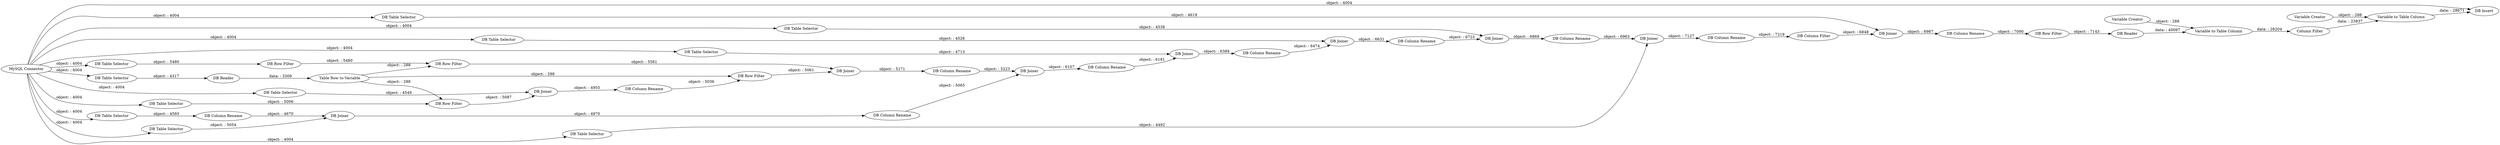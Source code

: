 digraph {
	"2029299944838220233_65" [label="DB Column Rename"]
	"2029299944838220233_137" [label="DB Row Filter"]
	"2029299944838220233_86" [label="DB Joiner"]
	"2029299944838220233_139" [label="DB Row Filter"]
	"2029299944838220233_142" [label="Variable Creator"]
	"2029299944838220233_32" [label="DB Table Selector"]
	"2029299944838220233_31" [label="DB Joiner"]
	"2029299944838220233_70" [label="DB Joiner"]
	"2029299944838220233_82" [label="DB Table Selector"]
	"2029299944838220233_77" [label="DB Column Rename"]
	"2029299944838220233_73" [label="DB Column Rename"]
	"2029299944838220233_134" [label="DB Reader"]
	"2029299944838220233_35" [label="DB Table Selector"]
	"2029299944838220233_66" [label="DB Column Rename"]
	"2029299944838220233_87" [label="DB Column Rename"]
	"2029299944838220233_78" [label="DB Column Filter"]
	"2029299944838220233_81" [label="DB Insert"]
	"2029299944838220233_63" [label="DB Joiner"]
	"2029299944838220233_79" [label="DB Column Rename"]
	"2029299944838220233_89" [label="Variable Creator"]
	"2029299944838220233_90" [label="Variable to Table Column"]
	"2029299944838220233_71" [label="MySQL Connector"]
	"2029299944838220233_69" [label="DB Joiner"]
	"2029299944838220233_45" [label="DB Table Selector"]
	"2029299944838220233_75" [label="DB Column Rename"]
	"2029299944838220233_67" [label="DB Column Rename"]
	"2029299944838220233_62" [label="DB Table Selector"]
	"2029299944838220233_144" [label="Column Filter"]
	"2029299944838220233_133" [label="Table Row to Variable"]
	"2029299944838220233_61" [label="DB Joiner"]
	"2029299944838220233_138" [label="DB Row Filter"]
	"2029299944838220233_74" [label="DB Column Rename"]
	"2029299944838220233_88" [label="DB Row Filter"]
	"2029299944838220233_33" [label="DB Table Selector"]
	"2029299944838220233_36" [label="DB Table Selector"]
	"2029299944838220233_64" [label="DB Joiner"]
	"2029299944838220233_131" [label="DB Table Selector"]
	"2029299944838220233_143" [label="Variable to Table Column"]
	"2029299944838220233_42" [label="DB Table Selector"]
	"2029299944838220233_76" [label="DB Joiner"]
	"2029299944838220233_59" [label="DB Row Filter"]
	"2029299944838220233_68" [label="DB Column Rename"]
	"2029299944838220233_85" [label="DB Table Selector"]
	"2029299944838220233_80" [label="DB Reader"]
	"2029299944838220233_83" [label="DB Joiner"]
	"2029299944838220233_37" [label="DB Table Selector"]
	"2029299944838220233_71" -> "2029299944838220233_82" [label="object: : 4004"]
	"2029299944838220233_71" -> "2029299944838220233_42" [label="object: : 4004"]
	"2029299944838220233_71" -> "2029299944838220233_37" [label="object: : 4004"]
	"2029299944838220233_83" -> "2029299944838220233_79" [label="object: : 6987"]
	"2029299944838220233_69" -> "2029299944838220233_73" [label="object: : 6631"]
	"2029299944838220233_71" -> "2029299944838220233_36" [label="object: : 4004"]
	"2029299944838220233_86" -> "2029299944838220233_87" [label="object: : 4955"]
	"2029299944838220233_32" -> "2029299944838220233_59" [label="object: : 5480"]
	"2029299944838220233_131" -> "2029299944838220233_134" [label="object: : 4317"]
	"2029299944838220233_133" -> "2029299944838220233_137" [label="object: : 288"]
	"2029299944838220233_138" -> "2029299944838220233_31" [label="object: : 5061"]
	"2029299944838220233_71" -> "2029299944838220233_81" [label="object: : 4004"]
	"2029299944838220233_66" -> "2029299944838220233_61" [label="object: : 5065"]
	"2029299944838220233_82" -> "2029299944838220233_83" [label="object: : 4619"]
	"2029299944838220233_36" -> "2029299944838220233_64" [label="object: : 4713"]
	"2029299944838220233_71" -> "2029299944838220233_35" [label="object: : 4004"]
	"2029299944838220233_37" -> "2029299944838220233_70" [label="object: : 4538"]
	"2029299944838220233_77" -> "2029299944838220233_78" [label="object: : 7219"]
	"2029299944838220233_65" -> "2029299944838220233_61" [label="object: : 5223"]
	"2029299944838220233_74" -> "2029299944838220233_63" [label="object: : 4670"]
	"2029299944838220233_71" -> "2029299944838220233_32" [label="object: : 4004"]
	"2029299944838220233_133" -> "2029299944838220233_139" [label="object: : 288"]
	"2029299944838220233_75" -> "2029299944838220233_76" [label="object: : 6963"]
	"2029299944838220233_88" -> "2029299944838220233_80" [label="object: : 7143"]
	"2029299944838220233_89" -> "2029299944838220233_90" [label="object: : 288"]
	"2029299944838220233_70" -> "2029299944838220233_75" [label="object: : 6869"]
	"2029299944838220233_144" -> "2029299944838220233_143" [label="data: : 23837"]
	"2029299944838220233_62" -> "2029299944838220233_74" [label="object: : 4593"]
	"2029299944838220233_64" -> "2029299944838220233_68" [label="object: : 6389"]
	"2029299944838220233_71" -> "2029299944838220233_62" [label="object: : 4004"]
	"2029299944838220233_133" -> "2029299944838220233_138" [label="object: : 288"]
	"2029299944838220233_33" -> "2029299944838220233_139" [label="object: : 5006"]
	"2029299944838220233_80" -> "2029299944838220233_90" [label="data: : 40097"]
	"2029299944838220233_35" -> "2029299944838220233_69" [label="object: : 4526"]
	"2029299944838220233_139" -> "2029299944838220233_86" [label="object: : 5087"]
	"2029299944838220233_63" -> "2029299944838220233_66" [label="object: : 4970"]
	"2029299944838220233_71" -> "2029299944838220233_131" [label="object: : 4004"]
	"2029299944838220233_31" -> "2029299944838220233_65" [label="object: : 5171"]
	"2029299944838220233_78" -> "2029299944838220233_83" [label="object: : 6848"]
	"2029299944838220233_59" -> "2029299944838220233_137" [label="object: : 5480"]
	"2029299944838220233_68" -> "2029299944838220233_69" [label="object: : 6474"]
	"2029299944838220233_137" -> "2029299944838220233_31" [label="object: : 5561"]
	"2029299944838220233_87" -> "2029299944838220233_138" [label="object: : 5036"]
	"2029299944838220233_42" -> "2029299944838220233_63" [label="object: : 5054"]
	"2029299944838220233_71" -> "2029299944838220233_45" [label="object: : 4004"]
	"2029299944838220233_134" -> "2029299944838220233_133" [label="data: : 3309"]
	"2029299944838220233_61" -> "2029299944838220233_67" [label="object: : 6107"]
	"2029299944838220233_67" -> "2029299944838220233_64" [label="object: : 6181"]
	"2029299944838220233_76" -> "2029299944838220233_77" [label="object: : 7127"]
	"2029299944838220233_79" -> "2029299944838220233_88" [label="object: : 7090"]
	"2029299944838220233_85" -> "2029299944838220233_86" [label="object: : 4549"]
	"2029299944838220233_71" -> "2029299944838220233_85" [label="object: : 4004"]
	"2029299944838220233_71" -> "2029299944838220233_33" [label="object: : 4004"]
	"2029299944838220233_143" -> "2029299944838220233_81" [label="data: : 28671"]
	"2029299944838220233_73" -> "2029299944838220233_70" [label="object: : 6723"]
	"2029299944838220233_45" -> "2029299944838220233_76" [label="object: : 4492"]
	"2029299944838220233_90" -> "2029299944838220233_144" [label="data: : 26204"]
	"2029299944838220233_142" -> "2029299944838220233_143" [label="object: : 288"]
	rankdir=LR
}
